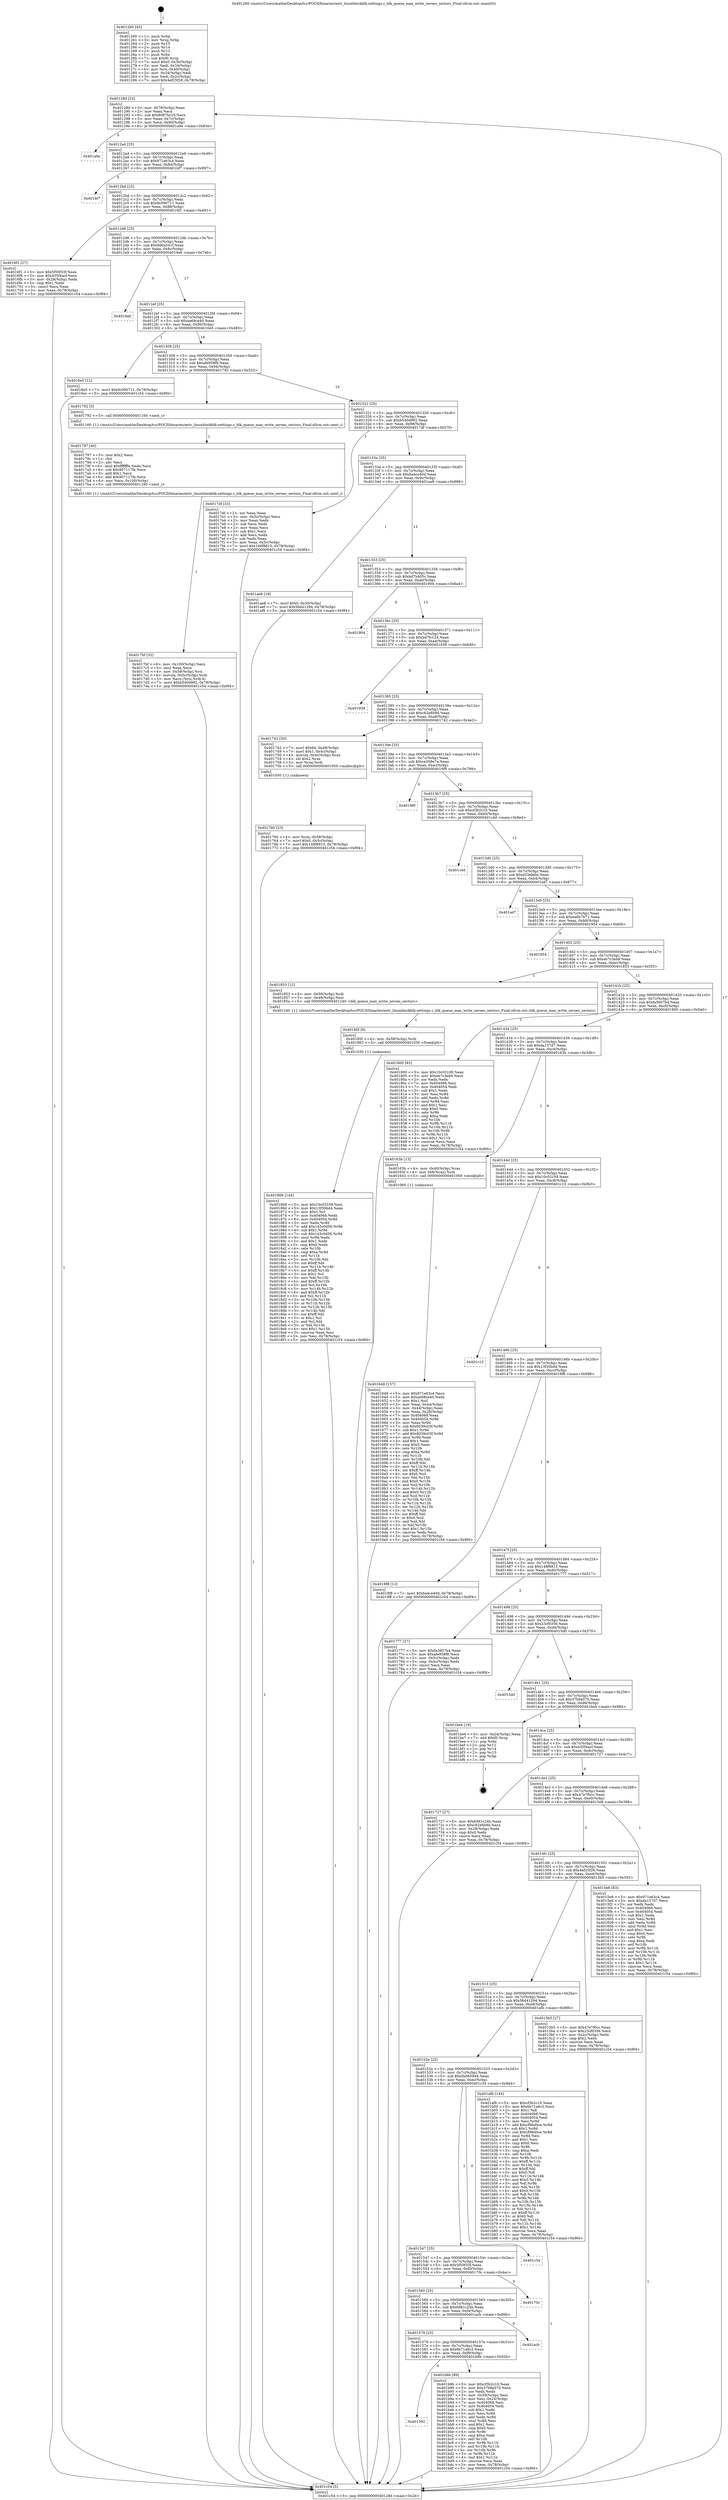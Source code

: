 digraph "0x401260" {
  label = "0x401260 (/mnt/c/Users/mathe/Desktop/tcc/POCII/binaries/extr_linuxblockblk-settings.c_blk_queue_max_write_zeroes_sectors_Final-ollvm.out::main(0))"
  labelloc = "t"
  node[shape=record]

  Entry [label="",width=0.3,height=0.3,shape=circle,fillcolor=black,style=filled]
  "0x40128d" [label="{
     0x40128d [23]\l
     | [instrs]\l
     &nbsp;&nbsp;0x40128d \<+3\>: mov -0x78(%rbp),%eax\l
     &nbsp;&nbsp;0x401290 \<+2\>: mov %eax,%ecx\l
     &nbsp;&nbsp;0x401292 \<+6\>: sub $0x8087bc25,%ecx\l
     &nbsp;&nbsp;0x401298 \<+3\>: mov %eax,-0x7c(%rbp)\l
     &nbsp;&nbsp;0x40129b \<+3\>: mov %ecx,-0x80(%rbp)\l
     &nbsp;&nbsp;0x40129e \<+6\>: je 0000000000401a9e \<main+0x83e\>\l
  }"]
  "0x401a9e" [label="{
     0x401a9e\l
  }", style=dashed]
  "0x4012a4" [label="{
     0x4012a4 [25]\l
     | [instrs]\l
     &nbsp;&nbsp;0x4012a4 \<+5\>: jmp 00000000004012a9 \<main+0x49\>\l
     &nbsp;&nbsp;0x4012a9 \<+3\>: mov -0x7c(%rbp),%eax\l
     &nbsp;&nbsp;0x4012ac \<+5\>: sub $0x971e63c4,%eax\l
     &nbsp;&nbsp;0x4012b1 \<+6\>: mov %eax,-0x84(%rbp)\l
     &nbsp;&nbsp;0x4012b7 \<+6\>: je 0000000000401bf7 \<main+0x997\>\l
  }"]
  Exit [label="",width=0.3,height=0.3,shape=circle,fillcolor=black,style=filled,peripheries=2]
  "0x401bf7" [label="{
     0x401bf7\l
  }", style=dashed]
  "0x4012bd" [label="{
     0x4012bd [25]\l
     | [instrs]\l
     &nbsp;&nbsp;0x4012bd \<+5\>: jmp 00000000004012c2 \<main+0x62\>\l
     &nbsp;&nbsp;0x4012c2 \<+3\>: mov -0x7c(%rbp),%eax\l
     &nbsp;&nbsp;0x4012c5 \<+5\>: sub $0x9c090711,%eax\l
     &nbsp;&nbsp;0x4012ca \<+6\>: mov %eax,-0x88(%rbp)\l
     &nbsp;&nbsp;0x4012d0 \<+6\>: je 00000000004016f1 \<main+0x491\>\l
  }"]
  "0x401592" [label="{
     0x401592\l
  }", style=dashed]
  "0x4016f1" [label="{
     0x4016f1 [27]\l
     | [instrs]\l
     &nbsp;&nbsp;0x4016f1 \<+5\>: mov $0x5f50f33f,%eax\l
     &nbsp;&nbsp;0x4016f6 \<+5\>: mov $0x435f4acf,%ecx\l
     &nbsp;&nbsp;0x4016fb \<+3\>: mov -0x28(%rbp),%edx\l
     &nbsp;&nbsp;0x4016fe \<+3\>: cmp $0x1,%edx\l
     &nbsp;&nbsp;0x401701 \<+3\>: cmovl %ecx,%eax\l
     &nbsp;&nbsp;0x401704 \<+3\>: mov %eax,-0x78(%rbp)\l
     &nbsp;&nbsp;0x401707 \<+5\>: jmp 0000000000401c54 \<main+0x9f4\>\l
  }"]
  "0x4012d6" [label="{
     0x4012d6 [25]\l
     | [instrs]\l
     &nbsp;&nbsp;0x4012d6 \<+5\>: jmp 00000000004012db \<main+0x7b\>\l
     &nbsp;&nbsp;0x4012db \<+3\>: mov -0x7c(%rbp),%eax\l
     &nbsp;&nbsp;0x4012de \<+5\>: sub $0x9d0a541f,%eax\l
     &nbsp;&nbsp;0x4012e3 \<+6\>: mov %eax,-0x8c(%rbp)\l
     &nbsp;&nbsp;0x4012e9 \<+6\>: je 00000000004019a6 \<main+0x746\>\l
  }"]
  "0x401b8b" [label="{
     0x401b8b [89]\l
     | [instrs]\l
     &nbsp;&nbsp;0x401b8b \<+5\>: mov $0xcf3b2c10,%eax\l
     &nbsp;&nbsp;0x401b90 \<+5\>: mov $0x37b9a570,%ecx\l
     &nbsp;&nbsp;0x401b95 \<+2\>: xor %edx,%edx\l
     &nbsp;&nbsp;0x401b97 \<+3\>: mov -0x30(%rbp),%esi\l
     &nbsp;&nbsp;0x401b9a \<+3\>: mov %esi,-0x24(%rbp)\l
     &nbsp;&nbsp;0x401b9d \<+7\>: mov 0x404068,%esi\l
     &nbsp;&nbsp;0x401ba4 \<+7\>: mov 0x404054,%edi\l
     &nbsp;&nbsp;0x401bab \<+3\>: sub $0x1,%edx\l
     &nbsp;&nbsp;0x401bae \<+3\>: mov %esi,%r8d\l
     &nbsp;&nbsp;0x401bb1 \<+3\>: add %edx,%r8d\l
     &nbsp;&nbsp;0x401bb4 \<+4\>: imul %r8d,%esi\l
     &nbsp;&nbsp;0x401bb8 \<+3\>: and $0x1,%esi\l
     &nbsp;&nbsp;0x401bbb \<+3\>: cmp $0x0,%esi\l
     &nbsp;&nbsp;0x401bbe \<+4\>: sete %r9b\l
     &nbsp;&nbsp;0x401bc2 \<+3\>: cmp $0xa,%edi\l
     &nbsp;&nbsp;0x401bc5 \<+4\>: setl %r10b\l
     &nbsp;&nbsp;0x401bc9 \<+3\>: mov %r9b,%r11b\l
     &nbsp;&nbsp;0x401bcc \<+3\>: and %r10b,%r11b\l
     &nbsp;&nbsp;0x401bcf \<+3\>: xor %r10b,%r9b\l
     &nbsp;&nbsp;0x401bd2 \<+3\>: or %r9b,%r11b\l
     &nbsp;&nbsp;0x401bd5 \<+4\>: test $0x1,%r11b\l
     &nbsp;&nbsp;0x401bd9 \<+3\>: cmovne %ecx,%eax\l
     &nbsp;&nbsp;0x401bdc \<+3\>: mov %eax,-0x78(%rbp)\l
     &nbsp;&nbsp;0x401bdf \<+5\>: jmp 0000000000401c54 \<main+0x9f4\>\l
  }"]
  "0x4019a6" [label="{
     0x4019a6\l
  }", style=dashed]
  "0x4012ef" [label="{
     0x4012ef [25]\l
     | [instrs]\l
     &nbsp;&nbsp;0x4012ef \<+5\>: jmp 00000000004012f4 \<main+0x94\>\l
     &nbsp;&nbsp;0x4012f4 \<+3\>: mov -0x7c(%rbp),%eax\l
     &nbsp;&nbsp;0x4012f7 \<+5\>: sub $0xae68ce40,%eax\l
     &nbsp;&nbsp;0x4012fc \<+6\>: mov %eax,-0x90(%rbp)\l
     &nbsp;&nbsp;0x401302 \<+6\>: je 00000000004016e5 \<main+0x485\>\l
  }"]
  "0x401579" [label="{
     0x401579 [25]\l
     | [instrs]\l
     &nbsp;&nbsp;0x401579 \<+5\>: jmp 000000000040157e \<main+0x31e\>\l
     &nbsp;&nbsp;0x40157e \<+3\>: mov -0x7c(%rbp),%eax\l
     &nbsp;&nbsp;0x401581 \<+5\>: sub $0x6b71a6c3,%eax\l
     &nbsp;&nbsp;0x401586 \<+6\>: mov %eax,-0xf8(%rbp)\l
     &nbsp;&nbsp;0x40158c \<+6\>: je 0000000000401b8b \<main+0x92b\>\l
  }"]
  "0x4016e5" [label="{
     0x4016e5 [12]\l
     | [instrs]\l
     &nbsp;&nbsp;0x4016e5 \<+7\>: movl $0x9c090711,-0x78(%rbp)\l
     &nbsp;&nbsp;0x4016ec \<+5\>: jmp 0000000000401c54 \<main+0x9f4\>\l
  }"]
  "0x401308" [label="{
     0x401308 [25]\l
     | [instrs]\l
     &nbsp;&nbsp;0x401308 \<+5\>: jmp 000000000040130d \<main+0xad\>\l
     &nbsp;&nbsp;0x40130d \<+3\>: mov -0x7c(%rbp),%eax\l
     &nbsp;&nbsp;0x401310 \<+5\>: sub $0xafe958f8,%eax\l
     &nbsp;&nbsp;0x401315 \<+6\>: mov %eax,-0x94(%rbp)\l
     &nbsp;&nbsp;0x40131b \<+6\>: je 0000000000401792 \<main+0x532\>\l
  }"]
  "0x401acb" [label="{
     0x401acb\l
  }", style=dashed]
  "0x401792" [label="{
     0x401792 [5]\l
     | [instrs]\l
     &nbsp;&nbsp;0x401792 \<+5\>: call 0000000000401160 \<next_i\>\l
     | [calls]\l
     &nbsp;&nbsp;0x401160 \{1\} (/mnt/c/Users/mathe/Desktop/tcc/POCII/binaries/extr_linuxblockblk-settings.c_blk_queue_max_write_zeroes_sectors_Final-ollvm.out::next_i)\l
  }"]
  "0x401321" [label="{
     0x401321 [25]\l
     | [instrs]\l
     &nbsp;&nbsp;0x401321 \<+5\>: jmp 0000000000401326 \<main+0xc6\>\l
     &nbsp;&nbsp;0x401326 \<+3\>: mov -0x7c(%rbp),%eax\l
     &nbsp;&nbsp;0x401329 \<+5\>: sub $0xb540d992,%eax\l
     &nbsp;&nbsp;0x40132e \<+6\>: mov %eax,-0x98(%rbp)\l
     &nbsp;&nbsp;0x401334 \<+6\>: je 00000000004017df \<main+0x57f\>\l
  }"]
  "0x401560" [label="{
     0x401560 [25]\l
     | [instrs]\l
     &nbsp;&nbsp;0x401560 \<+5\>: jmp 0000000000401565 \<main+0x305\>\l
     &nbsp;&nbsp;0x401565 \<+3\>: mov -0x7c(%rbp),%eax\l
     &nbsp;&nbsp;0x401568 \<+5\>: sub $0x6981c24b,%eax\l
     &nbsp;&nbsp;0x40156d \<+6\>: mov %eax,-0xf4(%rbp)\l
     &nbsp;&nbsp;0x401573 \<+6\>: je 0000000000401acb \<main+0x86b\>\l
  }"]
  "0x4017df" [label="{
     0x4017df [33]\l
     | [instrs]\l
     &nbsp;&nbsp;0x4017df \<+2\>: xor %eax,%eax\l
     &nbsp;&nbsp;0x4017e1 \<+3\>: mov -0x5c(%rbp),%ecx\l
     &nbsp;&nbsp;0x4017e4 \<+2\>: mov %eax,%edx\l
     &nbsp;&nbsp;0x4017e6 \<+2\>: sub %ecx,%edx\l
     &nbsp;&nbsp;0x4017e8 \<+2\>: mov %eax,%ecx\l
     &nbsp;&nbsp;0x4017ea \<+3\>: sub $0x1,%ecx\l
     &nbsp;&nbsp;0x4017ed \<+2\>: add %ecx,%edx\l
     &nbsp;&nbsp;0x4017ef \<+2\>: sub %edx,%eax\l
     &nbsp;&nbsp;0x4017f1 \<+3\>: mov %eax,-0x5c(%rbp)\l
     &nbsp;&nbsp;0x4017f4 \<+7\>: movl $0x148f8815,-0x78(%rbp)\l
     &nbsp;&nbsp;0x4017fb \<+5\>: jmp 0000000000401c54 \<main+0x9f4\>\l
  }"]
  "0x40133a" [label="{
     0x40133a [25]\l
     | [instrs]\l
     &nbsp;&nbsp;0x40133a \<+5\>: jmp 000000000040133f \<main+0xdf\>\l
     &nbsp;&nbsp;0x40133f \<+3\>: mov -0x7c(%rbp),%eax\l
     &nbsp;&nbsp;0x401342 \<+5\>: sub $0xba4ce40d,%eax\l
     &nbsp;&nbsp;0x401347 \<+6\>: mov %eax,-0x9c(%rbp)\l
     &nbsp;&nbsp;0x40134d \<+6\>: je 0000000000401ae8 \<main+0x888\>\l
  }"]
  "0x40170c" [label="{
     0x40170c\l
  }", style=dashed]
  "0x401ae8" [label="{
     0x401ae8 [19]\l
     | [instrs]\l
     &nbsp;&nbsp;0x401ae8 \<+7\>: movl $0x0,-0x30(%rbp)\l
     &nbsp;&nbsp;0x401aef \<+7\>: movl $0x56d41294,-0x78(%rbp)\l
     &nbsp;&nbsp;0x401af6 \<+5\>: jmp 0000000000401c54 \<main+0x9f4\>\l
  }"]
  "0x401353" [label="{
     0x401353 [25]\l
     | [instrs]\l
     &nbsp;&nbsp;0x401353 \<+5\>: jmp 0000000000401358 \<main+0xf8\>\l
     &nbsp;&nbsp;0x401358 \<+3\>: mov -0x7c(%rbp),%eax\l
     &nbsp;&nbsp;0x40135b \<+5\>: sub $0xbd7b405c,%eax\l
     &nbsp;&nbsp;0x401360 \<+6\>: mov %eax,-0xa0(%rbp)\l
     &nbsp;&nbsp;0x401366 \<+6\>: je 0000000000401904 \<main+0x6a4\>\l
  }"]
  "0x401547" [label="{
     0x401547 [25]\l
     | [instrs]\l
     &nbsp;&nbsp;0x401547 \<+5\>: jmp 000000000040154c \<main+0x2ec\>\l
     &nbsp;&nbsp;0x40154c \<+3\>: mov -0x7c(%rbp),%eax\l
     &nbsp;&nbsp;0x40154f \<+5\>: sub $0x5f50f33f,%eax\l
     &nbsp;&nbsp;0x401554 \<+6\>: mov %eax,-0xf0(%rbp)\l
     &nbsp;&nbsp;0x40155a \<+6\>: je 000000000040170c \<main+0x4ac\>\l
  }"]
  "0x401904" [label="{
     0x401904\l
  }", style=dashed]
  "0x40136c" [label="{
     0x40136c [25]\l
     | [instrs]\l
     &nbsp;&nbsp;0x40136c \<+5\>: jmp 0000000000401371 \<main+0x111\>\l
     &nbsp;&nbsp;0x401371 \<+3\>: mov -0x7c(%rbp),%eax\l
     &nbsp;&nbsp;0x401374 \<+5\>: sub $0xbd7fc124,%eax\l
     &nbsp;&nbsp;0x401379 \<+6\>: mov %eax,-0xa4(%rbp)\l
     &nbsp;&nbsp;0x40137f \<+6\>: je 0000000000401939 \<main+0x6d9\>\l
  }"]
  "0x401c34" [label="{
     0x401c34\l
  }", style=dashed]
  "0x401939" [label="{
     0x401939\l
  }", style=dashed]
  "0x401385" [label="{
     0x401385 [25]\l
     | [instrs]\l
     &nbsp;&nbsp;0x401385 \<+5\>: jmp 000000000040138a \<main+0x12a\>\l
     &nbsp;&nbsp;0x40138a \<+3\>: mov -0x7c(%rbp),%eax\l
     &nbsp;&nbsp;0x40138d \<+5\>: sub $0xc62e6b9d,%eax\l
     &nbsp;&nbsp;0x401392 \<+6\>: mov %eax,-0xa8(%rbp)\l
     &nbsp;&nbsp;0x401398 \<+6\>: je 0000000000401742 \<main+0x4e2\>\l
  }"]
  "0x40152e" [label="{
     0x40152e [25]\l
     | [instrs]\l
     &nbsp;&nbsp;0x40152e \<+5\>: jmp 0000000000401533 \<main+0x2d3\>\l
     &nbsp;&nbsp;0x401533 \<+3\>: mov -0x7c(%rbp),%eax\l
     &nbsp;&nbsp;0x401536 \<+5\>: sub $0x5b065948,%eax\l
     &nbsp;&nbsp;0x40153b \<+6\>: mov %eax,-0xec(%rbp)\l
     &nbsp;&nbsp;0x401541 \<+6\>: je 0000000000401c34 \<main+0x9d4\>\l
  }"]
  "0x401742" [label="{
     0x401742 [30]\l
     | [instrs]\l
     &nbsp;&nbsp;0x401742 \<+7\>: movl $0x64,-0x48(%rbp)\l
     &nbsp;&nbsp;0x401749 \<+7\>: movl $0x1,-0x4c(%rbp)\l
     &nbsp;&nbsp;0x401750 \<+4\>: movslq -0x4c(%rbp),%rax\l
     &nbsp;&nbsp;0x401754 \<+4\>: shl $0x2,%rax\l
     &nbsp;&nbsp;0x401758 \<+3\>: mov %rax,%rdi\l
     &nbsp;&nbsp;0x40175b \<+5\>: call 0000000000401050 \<malloc@plt\>\l
     | [calls]\l
     &nbsp;&nbsp;0x401050 \{1\} (unknown)\l
  }"]
  "0x40139e" [label="{
     0x40139e [25]\l
     | [instrs]\l
     &nbsp;&nbsp;0x40139e \<+5\>: jmp 00000000004013a3 \<main+0x143\>\l
     &nbsp;&nbsp;0x4013a3 \<+3\>: mov -0x7c(%rbp),%eax\l
     &nbsp;&nbsp;0x4013a6 \<+5\>: sub $0xce208e7a,%eax\l
     &nbsp;&nbsp;0x4013ab \<+6\>: mov %eax,-0xac(%rbp)\l
     &nbsp;&nbsp;0x4013b1 \<+6\>: je 00000000004019f9 \<main+0x799\>\l
  }"]
  "0x401afb" [label="{
     0x401afb [144]\l
     | [instrs]\l
     &nbsp;&nbsp;0x401afb \<+5\>: mov $0xcf3b2c10,%eax\l
     &nbsp;&nbsp;0x401b00 \<+5\>: mov $0x6b71a6c3,%ecx\l
     &nbsp;&nbsp;0x401b05 \<+2\>: mov $0x1,%dl\l
     &nbsp;&nbsp;0x401b07 \<+7\>: mov 0x404068,%esi\l
     &nbsp;&nbsp;0x401b0e \<+7\>: mov 0x404054,%edi\l
     &nbsp;&nbsp;0x401b15 \<+3\>: mov %esi,%r8d\l
     &nbsp;&nbsp;0x401b18 \<+7\>: add $0xcf96d0ce,%r8d\l
     &nbsp;&nbsp;0x401b1f \<+4\>: sub $0x1,%r8d\l
     &nbsp;&nbsp;0x401b23 \<+7\>: sub $0xcf96d0ce,%r8d\l
     &nbsp;&nbsp;0x401b2a \<+4\>: imul %r8d,%esi\l
     &nbsp;&nbsp;0x401b2e \<+3\>: and $0x1,%esi\l
     &nbsp;&nbsp;0x401b31 \<+3\>: cmp $0x0,%esi\l
     &nbsp;&nbsp;0x401b34 \<+4\>: sete %r9b\l
     &nbsp;&nbsp;0x401b38 \<+3\>: cmp $0xa,%edi\l
     &nbsp;&nbsp;0x401b3b \<+4\>: setl %r10b\l
     &nbsp;&nbsp;0x401b3f \<+3\>: mov %r9b,%r11b\l
     &nbsp;&nbsp;0x401b42 \<+4\>: xor $0xff,%r11b\l
     &nbsp;&nbsp;0x401b46 \<+3\>: mov %r10b,%bl\l
     &nbsp;&nbsp;0x401b49 \<+3\>: xor $0xff,%bl\l
     &nbsp;&nbsp;0x401b4c \<+3\>: xor $0x0,%dl\l
     &nbsp;&nbsp;0x401b4f \<+3\>: mov %r11b,%r14b\l
     &nbsp;&nbsp;0x401b52 \<+4\>: and $0x0,%r14b\l
     &nbsp;&nbsp;0x401b56 \<+3\>: and %dl,%r9b\l
     &nbsp;&nbsp;0x401b59 \<+3\>: mov %bl,%r15b\l
     &nbsp;&nbsp;0x401b5c \<+4\>: and $0x0,%r15b\l
     &nbsp;&nbsp;0x401b60 \<+3\>: and %dl,%r10b\l
     &nbsp;&nbsp;0x401b63 \<+3\>: or %r9b,%r14b\l
     &nbsp;&nbsp;0x401b66 \<+3\>: or %r10b,%r15b\l
     &nbsp;&nbsp;0x401b69 \<+3\>: xor %r15b,%r14b\l
     &nbsp;&nbsp;0x401b6c \<+3\>: or %bl,%r11b\l
     &nbsp;&nbsp;0x401b6f \<+4\>: xor $0xff,%r11b\l
     &nbsp;&nbsp;0x401b73 \<+3\>: or $0x0,%dl\l
     &nbsp;&nbsp;0x401b76 \<+3\>: and %dl,%r11b\l
     &nbsp;&nbsp;0x401b79 \<+3\>: or %r11b,%r14b\l
     &nbsp;&nbsp;0x401b7c \<+4\>: test $0x1,%r14b\l
     &nbsp;&nbsp;0x401b80 \<+3\>: cmovne %ecx,%eax\l
     &nbsp;&nbsp;0x401b83 \<+3\>: mov %eax,-0x78(%rbp)\l
     &nbsp;&nbsp;0x401b86 \<+5\>: jmp 0000000000401c54 \<main+0x9f4\>\l
  }"]
  "0x4019f9" [label="{
     0x4019f9\l
  }", style=dashed]
  "0x4013b7" [label="{
     0x4013b7 [25]\l
     | [instrs]\l
     &nbsp;&nbsp;0x4013b7 \<+5\>: jmp 00000000004013bc \<main+0x15c\>\l
     &nbsp;&nbsp;0x4013bc \<+3\>: mov -0x7c(%rbp),%eax\l
     &nbsp;&nbsp;0x4013bf \<+5\>: sub $0xcf3b2c10,%eax\l
     &nbsp;&nbsp;0x4013c4 \<+6\>: mov %eax,-0xb0(%rbp)\l
     &nbsp;&nbsp;0x4013ca \<+6\>: je 0000000000401c4d \<main+0x9ed\>\l
  }"]
  "0x401868" [label="{
     0x401868 [144]\l
     | [instrs]\l
     &nbsp;&nbsp;0x401868 \<+5\>: mov $0x10c03109,%esi\l
     &nbsp;&nbsp;0x40186d \<+5\>: mov $0x13f30bd4,%eax\l
     &nbsp;&nbsp;0x401872 \<+2\>: mov $0x1,%cl\l
     &nbsp;&nbsp;0x401874 \<+7\>: mov 0x404068,%edx\l
     &nbsp;&nbsp;0x40187b \<+8\>: mov 0x404054,%r8d\l
     &nbsp;&nbsp;0x401883 \<+3\>: mov %edx,%r9d\l
     &nbsp;&nbsp;0x401886 \<+7\>: add $0x143c0d56,%r9d\l
     &nbsp;&nbsp;0x40188d \<+4\>: sub $0x1,%r9d\l
     &nbsp;&nbsp;0x401891 \<+7\>: sub $0x143c0d56,%r9d\l
     &nbsp;&nbsp;0x401898 \<+4\>: imul %r9d,%edx\l
     &nbsp;&nbsp;0x40189c \<+3\>: and $0x1,%edx\l
     &nbsp;&nbsp;0x40189f \<+3\>: cmp $0x0,%edx\l
     &nbsp;&nbsp;0x4018a2 \<+4\>: sete %r10b\l
     &nbsp;&nbsp;0x4018a6 \<+4\>: cmp $0xa,%r8d\l
     &nbsp;&nbsp;0x4018aa \<+4\>: setl %r11b\l
     &nbsp;&nbsp;0x4018ae \<+3\>: mov %r10b,%bl\l
     &nbsp;&nbsp;0x4018b1 \<+3\>: xor $0xff,%bl\l
     &nbsp;&nbsp;0x4018b4 \<+3\>: mov %r11b,%r14b\l
     &nbsp;&nbsp;0x4018b7 \<+4\>: xor $0xff,%r14b\l
     &nbsp;&nbsp;0x4018bb \<+3\>: xor $0x1,%cl\l
     &nbsp;&nbsp;0x4018be \<+3\>: mov %bl,%r15b\l
     &nbsp;&nbsp;0x4018c1 \<+4\>: and $0xff,%r15b\l
     &nbsp;&nbsp;0x4018c5 \<+3\>: and %cl,%r10b\l
     &nbsp;&nbsp;0x4018c8 \<+3\>: mov %r14b,%r12b\l
     &nbsp;&nbsp;0x4018cb \<+4\>: and $0xff,%r12b\l
     &nbsp;&nbsp;0x4018cf \<+3\>: and %cl,%r11b\l
     &nbsp;&nbsp;0x4018d2 \<+3\>: or %r10b,%r15b\l
     &nbsp;&nbsp;0x4018d5 \<+3\>: or %r11b,%r12b\l
     &nbsp;&nbsp;0x4018d8 \<+3\>: xor %r12b,%r15b\l
     &nbsp;&nbsp;0x4018db \<+3\>: or %r14b,%bl\l
     &nbsp;&nbsp;0x4018de \<+3\>: xor $0xff,%bl\l
     &nbsp;&nbsp;0x4018e1 \<+3\>: or $0x1,%cl\l
     &nbsp;&nbsp;0x4018e4 \<+2\>: and %cl,%bl\l
     &nbsp;&nbsp;0x4018e6 \<+3\>: or %bl,%r15b\l
     &nbsp;&nbsp;0x4018e9 \<+4\>: test $0x1,%r15b\l
     &nbsp;&nbsp;0x4018ed \<+3\>: cmovne %eax,%esi\l
     &nbsp;&nbsp;0x4018f0 \<+3\>: mov %esi,-0x78(%rbp)\l
     &nbsp;&nbsp;0x4018f3 \<+5\>: jmp 0000000000401c54 \<main+0x9f4\>\l
  }"]
  "0x401c4d" [label="{
     0x401c4d\l
  }", style=dashed]
  "0x4013d0" [label="{
     0x4013d0 [25]\l
     | [instrs]\l
     &nbsp;&nbsp;0x4013d0 \<+5\>: jmp 00000000004013d5 \<main+0x175\>\l
     &nbsp;&nbsp;0x4013d5 \<+3\>: mov -0x7c(%rbp),%eax\l
     &nbsp;&nbsp;0x4013d8 \<+5\>: sub $0xd33afebe,%eax\l
     &nbsp;&nbsp;0x4013dd \<+6\>: mov %eax,-0xb4(%rbp)\l
     &nbsp;&nbsp;0x4013e3 \<+6\>: je 0000000000401ad7 \<main+0x877\>\l
  }"]
  "0x40185f" [label="{
     0x40185f [9]\l
     | [instrs]\l
     &nbsp;&nbsp;0x40185f \<+4\>: mov -0x58(%rbp),%rdi\l
     &nbsp;&nbsp;0x401863 \<+5\>: call 0000000000401030 \<free@plt\>\l
     | [calls]\l
     &nbsp;&nbsp;0x401030 \{1\} (unknown)\l
  }"]
  "0x401ad7" [label="{
     0x401ad7\l
  }", style=dashed]
  "0x4013e9" [label="{
     0x4013e9 [25]\l
     | [instrs]\l
     &nbsp;&nbsp;0x4013e9 \<+5\>: jmp 00000000004013ee \<main+0x18e\>\l
     &nbsp;&nbsp;0x4013ee \<+3\>: mov -0x7c(%rbp),%eax\l
     &nbsp;&nbsp;0x4013f1 \<+5\>: sub $0xea6b7b71,%eax\l
     &nbsp;&nbsp;0x4013f6 \<+6\>: mov %eax,-0xb8(%rbp)\l
     &nbsp;&nbsp;0x4013fc \<+6\>: je 0000000000401954 \<main+0x6f4\>\l
  }"]
  "0x4017bf" [label="{
     0x4017bf [32]\l
     | [instrs]\l
     &nbsp;&nbsp;0x4017bf \<+6\>: mov -0x100(%rbp),%ecx\l
     &nbsp;&nbsp;0x4017c5 \<+3\>: imul %eax,%ecx\l
     &nbsp;&nbsp;0x4017c8 \<+4\>: mov -0x58(%rbp),%rsi\l
     &nbsp;&nbsp;0x4017cc \<+4\>: movslq -0x5c(%rbp),%rdi\l
     &nbsp;&nbsp;0x4017d0 \<+3\>: mov %ecx,(%rsi,%rdi,4)\l
     &nbsp;&nbsp;0x4017d3 \<+7\>: movl $0xb540d992,-0x78(%rbp)\l
     &nbsp;&nbsp;0x4017da \<+5\>: jmp 0000000000401c54 \<main+0x9f4\>\l
  }"]
  "0x401954" [label="{
     0x401954\l
  }", style=dashed]
  "0x401402" [label="{
     0x401402 [25]\l
     | [instrs]\l
     &nbsp;&nbsp;0x401402 \<+5\>: jmp 0000000000401407 \<main+0x1a7\>\l
     &nbsp;&nbsp;0x401407 \<+3\>: mov -0x7c(%rbp),%eax\l
     &nbsp;&nbsp;0x40140a \<+5\>: sub $0xeb7c3eb9,%eax\l
     &nbsp;&nbsp;0x40140f \<+6\>: mov %eax,-0xbc(%rbp)\l
     &nbsp;&nbsp;0x401415 \<+6\>: je 0000000000401853 \<main+0x5f3\>\l
  }"]
  "0x401797" [label="{
     0x401797 [40]\l
     | [instrs]\l
     &nbsp;&nbsp;0x401797 \<+5\>: mov $0x2,%ecx\l
     &nbsp;&nbsp;0x40179c \<+1\>: cltd\l
     &nbsp;&nbsp;0x40179d \<+2\>: idiv %ecx\l
     &nbsp;&nbsp;0x40179f \<+6\>: imul $0xfffffffe,%edx,%ecx\l
     &nbsp;&nbsp;0x4017a5 \<+6\>: sub $0x907117fe,%ecx\l
     &nbsp;&nbsp;0x4017ab \<+3\>: add $0x1,%ecx\l
     &nbsp;&nbsp;0x4017ae \<+6\>: add $0x907117fe,%ecx\l
     &nbsp;&nbsp;0x4017b4 \<+6\>: mov %ecx,-0x100(%rbp)\l
     &nbsp;&nbsp;0x4017ba \<+5\>: call 0000000000401160 \<next_i\>\l
     | [calls]\l
     &nbsp;&nbsp;0x401160 \{1\} (/mnt/c/Users/mathe/Desktop/tcc/POCII/binaries/extr_linuxblockblk-settings.c_blk_queue_max_write_zeroes_sectors_Final-ollvm.out::next_i)\l
  }"]
  "0x401853" [label="{
     0x401853 [12]\l
     | [instrs]\l
     &nbsp;&nbsp;0x401853 \<+4\>: mov -0x58(%rbp),%rdi\l
     &nbsp;&nbsp;0x401857 \<+3\>: mov -0x48(%rbp),%esi\l
     &nbsp;&nbsp;0x40185a \<+5\>: call 0000000000401240 \<blk_queue_max_write_zeroes_sectors\>\l
     | [calls]\l
     &nbsp;&nbsp;0x401240 \{1\} (/mnt/c/Users/mathe/Desktop/tcc/POCII/binaries/extr_linuxblockblk-settings.c_blk_queue_max_write_zeroes_sectors_Final-ollvm.out::blk_queue_max_write_zeroes_sectors)\l
  }"]
  "0x40141b" [label="{
     0x40141b [25]\l
     | [instrs]\l
     &nbsp;&nbsp;0x40141b \<+5\>: jmp 0000000000401420 \<main+0x1c0\>\l
     &nbsp;&nbsp;0x401420 \<+3\>: mov -0x7c(%rbp),%eax\l
     &nbsp;&nbsp;0x401423 \<+5\>: sub $0xfa3607b4,%eax\l
     &nbsp;&nbsp;0x401428 \<+6\>: mov %eax,-0xc0(%rbp)\l
     &nbsp;&nbsp;0x40142e \<+6\>: je 0000000000401800 \<main+0x5a0\>\l
  }"]
  "0x401760" [label="{
     0x401760 [23]\l
     | [instrs]\l
     &nbsp;&nbsp;0x401760 \<+4\>: mov %rax,-0x58(%rbp)\l
     &nbsp;&nbsp;0x401764 \<+7\>: movl $0x0,-0x5c(%rbp)\l
     &nbsp;&nbsp;0x40176b \<+7\>: movl $0x148f8815,-0x78(%rbp)\l
     &nbsp;&nbsp;0x401772 \<+5\>: jmp 0000000000401c54 \<main+0x9f4\>\l
  }"]
  "0x401800" [label="{
     0x401800 [83]\l
     | [instrs]\l
     &nbsp;&nbsp;0x401800 \<+5\>: mov $0x10c03109,%eax\l
     &nbsp;&nbsp;0x401805 \<+5\>: mov $0xeb7c3eb9,%ecx\l
     &nbsp;&nbsp;0x40180a \<+2\>: xor %edx,%edx\l
     &nbsp;&nbsp;0x40180c \<+7\>: mov 0x404068,%esi\l
     &nbsp;&nbsp;0x401813 \<+7\>: mov 0x404054,%edi\l
     &nbsp;&nbsp;0x40181a \<+3\>: sub $0x1,%edx\l
     &nbsp;&nbsp;0x40181d \<+3\>: mov %esi,%r8d\l
     &nbsp;&nbsp;0x401820 \<+3\>: add %edx,%r8d\l
     &nbsp;&nbsp;0x401823 \<+4\>: imul %r8d,%esi\l
     &nbsp;&nbsp;0x401827 \<+3\>: and $0x1,%esi\l
     &nbsp;&nbsp;0x40182a \<+3\>: cmp $0x0,%esi\l
     &nbsp;&nbsp;0x40182d \<+4\>: sete %r9b\l
     &nbsp;&nbsp;0x401831 \<+3\>: cmp $0xa,%edi\l
     &nbsp;&nbsp;0x401834 \<+4\>: setl %r10b\l
     &nbsp;&nbsp;0x401838 \<+3\>: mov %r9b,%r11b\l
     &nbsp;&nbsp;0x40183b \<+3\>: and %r10b,%r11b\l
     &nbsp;&nbsp;0x40183e \<+3\>: xor %r10b,%r9b\l
     &nbsp;&nbsp;0x401841 \<+3\>: or %r9b,%r11b\l
     &nbsp;&nbsp;0x401844 \<+4\>: test $0x1,%r11b\l
     &nbsp;&nbsp;0x401848 \<+3\>: cmovne %ecx,%eax\l
     &nbsp;&nbsp;0x40184b \<+3\>: mov %eax,-0x78(%rbp)\l
     &nbsp;&nbsp;0x40184e \<+5\>: jmp 0000000000401c54 \<main+0x9f4\>\l
  }"]
  "0x401434" [label="{
     0x401434 [25]\l
     | [instrs]\l
     &nbsp;&nbsp;0x401434 \<+5\>: jmp 0000000000401439 \<main+0x1d9\>\l
     &nbsp;&nbsp;0x401439 \<+3\>: mov -0x7c(%rbp),%eax\l
     &nbsp;&nbsp;0x40143c \<+5\>: sub $0xda157d7,%eax\l
     &nbsp;&nbsp;0x401441 \<+6\>: mov %eax,-0xc4(%rbp)\l
     &nbsp;&nbsp;0x401447 \<+6\>: je 000000000040163b \<main+0x3db\>\l
  }"]
  "0x401648" [label="{
     0x401648 [157]\l
     | [instrs]\l
     &nbsp;&nbsp;0x401648 \<+5\>: mov $0x971e63c4,%ecx\l
     &nbsp;&nbsp;0x40164d \<+5\>: mov $0xae68ce40,%edx\l
     &nbsp;&nbsp;0x401652 \<+3\>: mov $0x1,%sil\l
     &nbsp;&nbsp;0x401655 \<+3\>: mov %eax,-0x44(%rbp)\l
     &nbsp;&nbsp;0x401658 \<+3\>: mov -0x44(%rbp),%eax\l
     &nbsp;&nbsp;0x40165b \<+3\>: mov %eax,-0x28(%rbp)\l
     &nbsp;&nbsp;0x40165e \<+7\>: mov 0x404068,%eax\l
     &nbsp;&nbsp;0x401665 \<+8\>: mov 0x404054,%r8d\l
     &nbsp;&nbsp;0x40166d \<+3\>: mov %eax,%r9d\l
     &nbsp;&nbsp;0x401670 \<+7\>: sub $0x8039c03f,%r9d\l
     &nbsp;&nbsp;0x401677 \<+4\>: sub $0x1,%r9d\l
     &nbsp;&nbsp;0x40167b \<+7\>: add $0x8039c03f,%r9d\l
     &nbsp;&nbsp;0x401682 \<+4\>: imul %r9d,%eax\l
     &nbsp;&nbsp;0x401686 \<+3\>: and $0x1,%eax\l
     &nbsp;&nbsp;0x401689 \<+3\>: cmp $0x0,%eax\l
     &nbsp;&nbsp;0x40168c \<+4\>: sete %r10b\l
     &nbsp;&nbsp;0x401690 \<+4\>: cmp $0xa,%r8d\l
     &nbsp;&nbsp;0x401694 \<+4\>: setl %r11b\l
     &nbsp;&nbsp;0x401698 \<+3\>: mov %r10b,%bl\l
     &nbsp;&nbsp;0x40169b \<+3\>: xor $0xff,%bl\l
     &nbsp;&nbsp;0x40169e \<+3\>: mov %r11b,%r14b\l
     &nbsp;&nbsp;0x4016a1 \<+4\>: xor $0xff,%r14b\l
     &nbsp;&nbsp;0x4016a5 \<+4\>: xor $0x0,%sil\l
     &nbsp;&nbsp;0x4016a9 \<+3\>: mov %bl,%r15b\l
     &nbsp;&nbsp;0x4016ac \<+4\>: and $0x0,%r15b\l
     &nbsp;&nbsp;0x4016b0 \<+3\>: and %sil,%r10b\l
     &nbsp;&nbsp;0x4016b3 \<+3\>: mov %r14b,%r12b\l
     &nbsp;&nbsp;0x4016b6 \<+4\>: and $0x0,%r12b\l
     &nbsp;&nbsp;0x4016ba \<+3\>: and %sil,%r11b\l
     &nbsp;&nbsp;0x4016bd \<+3\>: or %r10b,%r15b\l
     &nbsp;&nbsp;0x4016c0 \<+3\>: or %r11b,%r12b\l
     &nbsp;&nbsp;0x4016c3 \<+3\>: xor %r12b,%r15b\l
     &nbsp;&nbsp;0x4016c6 \<+3\>: or %r14b,%bl\l
     &nbsp;&nbsp;0x4016c9 \<+3\>: xor $0xff,%bl\l
     &nbsp;&nbsp;0x4016cc \<+4\>: or $0x0,%sil\l
     &nbsp;&nbsp;0x4016d0 \<+3\>: and %sil,%bl\l
     &nbsp;&nbsp;0x4016d3 \<+3\>: or %bl,%r15b\l
     &nbsp;&nbsp;0x4016d6 \<+4\>: test $0x1,%r15b\l
     &nbsp;&nbsp;0x4016da \<+3\>: cmovne %edx,%ecx\l
     &nbsp;&nbsp;0x4016dd \<+3\>: mov %ecx,-0x78(%rbp)\l
     &nbsp;&nbsp;0x4016e0 \<+5\>: jmp 0000000000401c54 \<main+0x9f4\>\l
  }"]
  "0x40163b" [label="{
     0x40163b [13]\l
     | [instrs]\l
     &nbsp;&nbsp;0x40163b \<+4\>: mov -0x40(%rbp),%rax\l
     &nbsp;&nbsp;0x40163f \<+4\>: mov 0x8(%rax),%rdi\l
     &nbsp;&nbsp;0x401643 \<+5\>: call 0000000000401060 \<atoi@plt\>\l
     | [calls]\l
     &nbsp;&nbsp;0x401060 \{1\} (unknown)\l
  }"]
  "0x40144d" [label="{
     0x40144d [25]\l
     | [instrs]\l
     &nbsp;&nbsp;0x40144d \<+5\>: jmp 0000000000401452 \<main+0x1f2\>\l
     &nbsp;&nbsp;0x401452 \<+3\>: mov -0x7c(%rbp),%eax\l
     &nbsp;&nbsp;0x401455 \<+5\>: sub $0x10c03109,%eax\l
     &nbsp;&nbsp;0x40145a \<+6\>: mov %eax,-0xc8(%rbp)\l
     &nbsp;&nbsp;0x401460 \<+6\>: je 0000000000401c13 \<main+0x9b3\>\l
  }"]
  "0x401260" [label="{
     0x401260 [45]\l
     | [instrs]\l
     &nbsp;&nbsp;0x401260 \<+1\>: push %rbp\l
     &nbsp;&nbsp;0x401261 \<+3\>: mov %rsp,%rbp\l
     &nbsp;&nbsp;0x401264 \<+2\>: push %r15\l
     &nbsp;&nbsp;0x401266 \<+2\>: push %r14\l
     &nbsp;&nbsp;0x401268 \<+2\>: push %r12\l
     &nbsp;&nbsp;0x40126a \<+1\>: push %rbx\l
     &nbsp;&nbsp;0x40126b \<+7\>: sub $0xf0,%rsp\l
     &nbsp;&nbsp;0x401272 \<+7\>: movl $0x0,-0x30(%rbp)\l
     &nbsp;&nbsp;0x401279 \<+3\>: mov %edi,-0x34(%rbp)\l
     &nbsp;&nbsp;0x40127c \<+4\>: mov %rsi,-0x40(%rbp)\l
     &nbsp;&nbsp;0x401280 \<+3\>: mov -0x34(%rbp),%edi\l
     &nbsp;&nbsp;0x401283 \<+3\>: mov %edi,-0x2c(%rbp)\l
     &nbsp;&nbsp;0x401286 \<+7\>: movl $0x4ef25f28,-0x78(%rbp)\l
  }"]
  "0x401c13" [label="{
     0x401c13\l
  }", style=dashed]
  "0x401466" [label="{
     0x401466 [25]\l
     | [instrs]\l
     &nbsp;&nbsp;0x401466 \<+5\>: jmp 000000000040146b \<main+0x20b\>\l
     &nbsp;&nbsp;0x40146b \<+3\>: mov -0x7c(%rbp),%eax\l
     &nbsp;&nbsp;0x40146e \<+5\>: sub $0x13f30bd4,%eax\l
     &nbsp;&nbsp;0x401473 \<+6\>: mov %eax,-0xcc(%rbp)\l
     &nbsp;&nbsp;0x401479 \<+6\>: je 00000000004018f8 \<main+0x698\>\l
  }"]
  "0x401c54" [label="{
     0x401c54 [5]\l
     | [instrs]\l
     &nbsp;&nbsp;0x401c54 \<+5\>: jmp 000000000040128d \<main+0x2d\>\l
  }"]
  "0x4018f8" [label="{
     0x4018f8 [12]\l
     | [instrs]\l
     &nbsp;&nbsp;0x4018f8 \<+7\>: movl $0xba4ce40d,-0x78(%rbp)\l
     &nbsp;&nbsp;0x4018ff \<+5\>: jmp 0000000000401c54 \<main+0x9f4\>\l
  }"]
  "0x40147f" [label="{
     0x40147f [25]\l
     | [instrs]\l
     &nbsp;&nbsp;0x40147f \<+5\>: jmp 0000000000401484 \<main+0x224\>\l
     &nbsp;&nbsp;0x401484 \<+3\>: mov -0x7c(%rbp),%eax\l
     &nbsp;&nbsp;0x401487 \<+5\>: sub $0x148f8815,%eax\l
     &nbsp;&nbsp;0x40148c \<+6\>: mov %eax,-0xd0(%rbp)\l
     &nbsp;&nbsp;0x401492 \<+6\>: je 0000000000401777 \<main+0x517\>\l
  }"]
  "0x401515" [label="{
     0x401515 [25]\l
     | [instrs]\l
     &nbsp;&nbsp;0x401515 \<+5\>: jmp 000000000040151a \<main+0x2ba\>\l
     &nbsp;&nbsp;0x40151a \<+3\>: mov -0x7c(%rbp),%eax\l
     &nbsp;&nbsp;0x40151d \<+5\>: sub $0x56d41294,%eax\l
     &nbsp;&nbsp;0x401522 \<+6\>: mov %eax,-0xe8(%rbp)\l
     &nbsp;&nbsp;0x401528 \<+6\>: je 0000000000401afb \<main+0x89b\>\l
  }"]
  "0x401777" [label="{
     0x401777 [27]\l
     | [instrs]\l
     &nbsp;&nbsp;0x401777 \<+5\>: mov $0xfa3607b4,%eax\l
     &nbsp;&nbsp;0x40177c \<+5\>: mov $0xafe958f8,%ecx\l
     &nbsp;&nbsp;0x401781 \<+3\>: mov -0x5c(%rbp),%edx\l
     &nbsp;&nbsp;0x401784 \<+3\>: cmp -0x4c(%rbp),%edx\l
     &nbsp;&nbsp;0x401787 \<+3\>: cmovl %ecx,%eax\l
     &nbsp;&nbsp;0x40178a \<+3\>: mov %eax,-0x78(%rbp)\l
     &nbsp;&nbsp;0x40178d \<+5\>: jmp 0000000000401c54 \<main+0x9f4\>\l
  }"]
  "0x401498" [label="{
     0x401498 [25]\l
     | [instrs]\l
     &nbsp;&nbsp;0x401498 \<+5\>: jmp 000000000040149d \<main+0x23d\>\l
     &nbsp;&nbsp;0x40149d \<+3\>: mov -0x7c(%rbp),%eax\l
     &nbsp;&nbsp;0x4014a0 \<+5\>: sub $0x23cf0356,%eax\l
     &nbsp;&nbsp;0x4014a5 \<+6\>: mov %eax,-0xd4(%rbp)\l
     &nbsp;&nbsp;0x4014ab \<+6\>: je 00000000004015d0 \<main+0x370\>\l
  }"]
  "0x4015b5" [label="{
     0x4015b5 [27]\l
     | [instrs]\l
     &nbsp;&nbsp;0x4015b5 \<+5\>: mov $0x47e7f0cc,%eax\l
     &nbsp;&nbsp;0x4015ba \<+5\>: mov $0x23cf0356,%ecx\l
     &nbsp;&nbsp;0x4015bf \<+3\>: mov -0x2c(%rbp),%edx\l
     &nbsp;&nbsp;0x4015c2 \<+3\>: cmp $0x2,%edx\l
     &nbsp;&nbsp;0x4015c5 \<+3\>: cmovne %ecx,%eax\l
     &nbsp;&nbsp;0x4015c8 \<+3\>: mov %eax,-0x78(%rbp)\l
     &nbsp;&nbsp;0x4015cb \<+5\>: jmp 0000000000401c54 \<main+0x9f4\>\l
  }"]
  "0x4015d0" [label="{
     0x4015d0\l
  }", style=dashed]
  "0x4014b1" [label="{
     0x4014b1 [25]\l
     | [instrs]\l
     &nbsp;&nbsp;0x4014b1 \<+5\>: jmp 00000000004014b6 \<main+0x256\>\l
     &nbsp;&nbsp;0x4014b6 \<+3\>: mov -0x7c(%rbp),%eax\l
     &nbsp;&nbsp;0x4014b9 \<+5\>: sub $0x37b9a570,%eax\l
     &nbsp;&nbsp;0x4014be \<+6\>: mov %eax,-0xd8(%rbp)\l
     &nbsp;&nbsp;0x4014c4 \<+6\>: je 0000000000401be4 \<main+0x984\>\l
  }"]
  "0x4014fc" [label="{
     0x4014fc [25]\l
     | [instrs]\l
     &nbsp;&nbsp;0x4014fc \<+5\>: jmp 0000000000401501 \<main+0x2a1\>\l
     &nbsp;&nbsp;0x401501 \<+3\>: mov -0x7c(%rbp),%eax\l
     &nbsp;&nbsp;0x401504 \<+5\>: sub $0x4ef25f28,%eax\l
     &nbsp;&nbsp;0x401509 \<+6\>: mov %eax,-0xe4(%rbp)\l
     &nbsp;&nbsp;0x40150f \<+6\>: je 00000000004015b5 \<main+0x355\>\l
  }"]
  "0x401be4" [label="{
     0x401be4 [19]\l
     | [instrs]\l
     &nbsp;&nbsp;0x401be4 \<+3\>: mov -0x24(%rbp),%eax\l
     &nbsp;&nbsp;0x401be7 \<+7\>: add $0xf0,%rsp\l
     &nbsp;&nbsp;0x401bee \<+1\>: pop %rbx\l
     &nbsp;&nbsp;0x401bef \<+2\>: pop %r12\l
     &nbsp;&nbsp;0x401bf1 \<+2\>: pop %r14\l
     &nbsp;&nbsp;0x401bf3 \<+2\>: pop %r15\l
     &nbsp;&nbsp;0x401bf5 \<+1\>: pop %rbp\l
     &nbsp;&nbsp;0x401bf6 \<+1\>: ret\l
  }"]
  "0x4014ca" [label="{
     0x4014ca [25]\l
     | [instrs]\l
     &nbsp;&nbsp;0x4014ca \<+5\>: jmp 00000000004014cf \<main+0x26f\>\l
     &nbsp;&nbsp;0x4014cf \<+3\>: mov -0x7c(%rbp),%eax\l
     &nbsp;&nbsp;0x4014d2 \<+5\>: sub $0x435f4acf,%eax\l
     &nbsp;&nbsp;0x4014d7 \<+6\>: mov %eax,-0xdc(%rbp)\l
     &nbsp;&nbsp;0x4014dd \<+6\>: je 0000000000401727 \<main+0x4c7\>\l
  }"]
  "0x4015e8" [label="{
     0x4015e8 [83]\l
     | [instrs]\l
     &nbsp;&nbsp;0x4015e8 \<+5\>: mov $0x971e63c4,%eax\l
     &nbsp;&nbsp;0x4015ed \<+5\>: mov $0xda157d7,%ecx\l
     &nbsp;&nbsp;0x4015f2 \<+2\>: xor %edx,%edx\l
     &nbsp;&nbsp;0x4015f4 \<+7\>: mov 0x404068,%esi\l
     &nbsp;&nbsp;0x4015fb \<+7\>: mov 0x404054,%edi\l
     &nbsp;&nbsp;0x401602 \<+3\>: sub $0x1,%edx\l
     &nbsp;&nbsp;0x401605 \<+3\>: mov %esi,%r8d\l
     &nbsp;&nbsp;0x401608 \<+3\>: add %edx,%r8d\l
     &nbsp;&nbsp;0x40160b \<+4\>: imul %r8d,%esi\l
     &nbsp;&nbsp;0x40160f \<+3\>: and $0x1,%esi\l
     &nbsp;&nbsp;0x401612 \<+3\>: cmp $0x0,%esi\l
     &nbsp;&nbsp;0x401615 \<+4\>: sete %r9b\l
     &nbsp;&nbsp;0x401619 \<+3\>: cmp $0xa,%edi\l
     &nbsp;&nbsp;0x40161c \<+4\>: setl %r10b\l
     &nbsp;&nbsp;0x401620 \<+3\>: mov %r9b,%r11b\l
     &nbsp;&nbsp;0x401623 \<+3\>: and %r10b,%r11b\l
     &nbsp;&nbsp;0x401626 \<+3\>: xor %r10b,%r9b\l
     &nbsp;&nbsp;0x401629 \<+3\>: or %r9b,%r11b\l
     &nbsp;&nbsp;0x40162c \<+4\>: test $0x1,%r11b\l
     &nbsp;&nbsp;0x401630 \<+3\>: cmovne %ecx,%eax\l
     &nbsp;&nbsp;0x401633 \<+3\>: mov %eax,-0x78(%rbp)\l
     &nbsp;&nbsp;0x401636 \<+5\>: jmp 0000000000401c54 \<main+0x9f4\>\l
  }"]
  "0x401727" [label="{
     0x401727 [27]\l
     | [instrs]\l
     &nbsp;&nbsp;0x401727 \<+5\>: mov $0x6981c24b,%eax\l
     &nbsp;&nbsp;0x40172c \<+5\>: mov $0xc62e6b9d,%ecx\l
     &nbsp;&nbsp;0x401731 \<+3\>: mov -0x28(%rbp),%edx\l
     &nbsp;&nbsp;0x401734 \<+3\>: cmp $0x0,%edx\l
     &nbsp;&nbsp;0x401737 \<+3\>: cmove %ecx,%eax\l
     &nbsp;&nbsp;0x40173a \<+3\>: mov %eax,-0x78(%rbp)\l
     &nbsp;&nbsp;0x40173d \<+5\>: jmp 0000000000401c54 \<main+0x9f4\>\l
  }"]
  "0x4014e3" [label="{
     0x4014e3 [25]\l
     | [instrs]\l
     &nbsp;&nbsp;0x4014e3 \<+5\>: jmp 00000000004014e8 \<main+0x288\>\l
     &nbsp;&nbsp;0x4014e8 \<+3\>: mov -0x7c(%rbp),%eax\l
     &nbsp;&nbsp;0x4014eb \<+5\>: sub $0x47e7f0cc,%eax\l
     &nbsp;&nbsp;0x4014f0 \<+6\>: mov %eax,-0xe0(%rbp)\l
     &nbsp;&nbsp;0x4014f6 \<+6\>: je 00000000004015e8 \<main+0x388\>\l
  }"]
  Entry -> "0x401260" [label=" 1"]
  "0x40128d" -> "0x401a9e" [label=" 0"]
  "0x40128d" -> "0x4012a4" [label=" 18"]
  "0x401be4" -> Exit [label=" 1"]
  "0x4012a4" -> "0x401bf7" [label=" 0"]
  "0x4012a4" -> "0x4012bd" [label=" 18"]
  "0x401b8b" -> "0x401c54" [label=" 1"]
  "0x4012bd" -> "0x4016f1" [label=" 1"]
  "0x4012bd" -> "0x4012d6" [label=" 17"]
  "0x401579" -> "0x401592" [label=" 0"]
  "0x4012d6" -> "0x4019a6" [label=" 0"]
  "0x4012d6" -> "0x4012ef" [label=" 17"]
  "0x401579" -> "0x401b8b" [label=" 1"]
  "0x4012ef" -> "0x4016e5" [label=" 1"]
  "0x4012ef" -> "0x401308" [label=" 16"]
  "0x401560" -> "0x401579" [label=" 1"]
  "0x401308" -> "0x401792" [label=" 1"]
  "0x401308" -> "0x401321" [label=" 15"]
  "0x401560" -> "0x401acb" [label=" 0"]
  "0x401321" -> "0x4017df" [label=" 1"]
  "0x401321" -> "0x40133a" [label=" 14"]
  "0x401547" -> "0x401560" [label=" 1"]
  "0x40133a" -> "0x401ae8" [label=" 1"]
  "0x40133a" -> "0x401353" [label=" 13"]
  "0x401547" -> "0x40170c" [label=" 0"]
  "0x401353" -> "0x401904" [label=" 0"]
  "0x401353" -> "0x40136c" [label=" 13"]
  "0x40152e" -> "0x401547" [label=" 1"]
  "0x40136c" -> "0x401939" [label=" 0"]
  "0x40136c" -> "0x401385" [label=" 13"]
  "0x40152e" -> "0x401c34" [label=" 0"]
  "0x401385" -> "0x401742" [label=" 1"]
  "0x401385" -> "0x40139e" [label=" 12"]
  "0x401afb" -> "0x401c54" [label=" 1"]
  "0x40139e" -> "0x4019f9" [label=" 0"]
  "0x40139e" -> "0x4013b7" [label=" 12"]
  "0x401515" -> "0x40152e" [label=" 1"]
  "0x4013b7" -> "0x401c4d" [label=" 0"]
  "0x4013b7" -> "0x4013d0" [label=" 12"]
  "0x401515" -> "0x401afb" [label=" 1"]
  "0x4013d0" -> "0x401ad7" [label=" 0"]
  "0x4013d0" -> "0x4013e9" [label=" 12"]
  "0x401ae8" -> "0x401c54" [label=" 1"]
  "0x4013e9" -> "0x401954" [label=" 0"]
  "0x4013e9" -> "0x401402" [label=" 12"]
  "0x4018f8" -> "0x401c54" [label=" 1"]
  "0x401402" -> "0x401853" [label=" 1"]
  "0x401402" -> "0x40141b" [label=" 11"]
  "0x401868" -> "0x401c54" [label=" 1"]
  "0x40141b" -> "0x401800" [label=" 1"]
  "0x40141b" -> "0x401434" [label=" 10"]
  "0x40185f" -> "0x401868" [label=" 1"]
  "0x401434" -> "0x40163b" [label=" 1"]
  "0x401434" -> "0x40144d" [label=" 9"]
  "0x401853" -> "0x40185f" [label=" 1"]
  "0x40144d" -> "0x401c13" [label=" 0"]
  "0x40144d" -> "0x401466" [label=" 9"]
  "0x401800" -> "0x401c54" [label=" 1"]
  "0x401466" -> "0x4018f8" [label=" 1"]
  "0x401466" -> "0x40147f" [label=" 8"]
  "0x4017df" -> "0x401c54" [label=" 1"]
  "0x40147f" -> "0x401777" [label=" 2"]
  "0x40147f" -> "0x401498" [label=" 6"]
  "0x4017bf" -> "0x401c54" [label=" 1"]
  "0x401498" -> "0x4015d0" [label=" 0"]
  "0x401498" -> "0x4014b1" [label=" 6"]
  "0x401797" -> "0x4017bf" [label=" 1"]
  "0x4014b1" -> "0x401be4" [label=" 1"]
  "0x4014b1" -> "0x4014ca" [label=" 5"]
  "0x401777" -> "0x401c54" [label=" 2"]
  "0x4014ca" -> "0x401727" [label=" 1"]
  "0x4014ca" -> "0x4014e3" [label=" 4"]
  "0x401760" -> "0x401c54" [label=" 1"]
  "0x4014e3" -> "0x4015e8" [label=" 1"]
  "0x4014e3" -> "0x4014fc" [label=" 3"]
  "0x401792" -> "0x401797" [label=" 1"]
  "0x4014fc" -> "0x4015b5" [label=" 1"]
  "0x4014fc" -> "0x401515" [label=" 2"]
  "0x4015b5" -> "0x401c54" [label=" 1"]
  "0x401260" -> "0x40128d" [label=" 1"]
  "0x401c54" -> "0x40128d" [label=" 17"]
  "0x4015e8" -> "0x401c54" [label=" 1"]
  "0x40163b" -> "0x401648" [label=" 1"]
  "0x401648" -> "0x401c54" [label=" 1"]
  "0x4016e5" -> "0x401c54" [label=" 1"]
  "0x4016f1" -> "0x401c54" [label=" 1"]
  "0x401727" -> "0x401c54" [label=" 1"]
  "0x401742" -> "0x401760" [label=" 1"]
}
